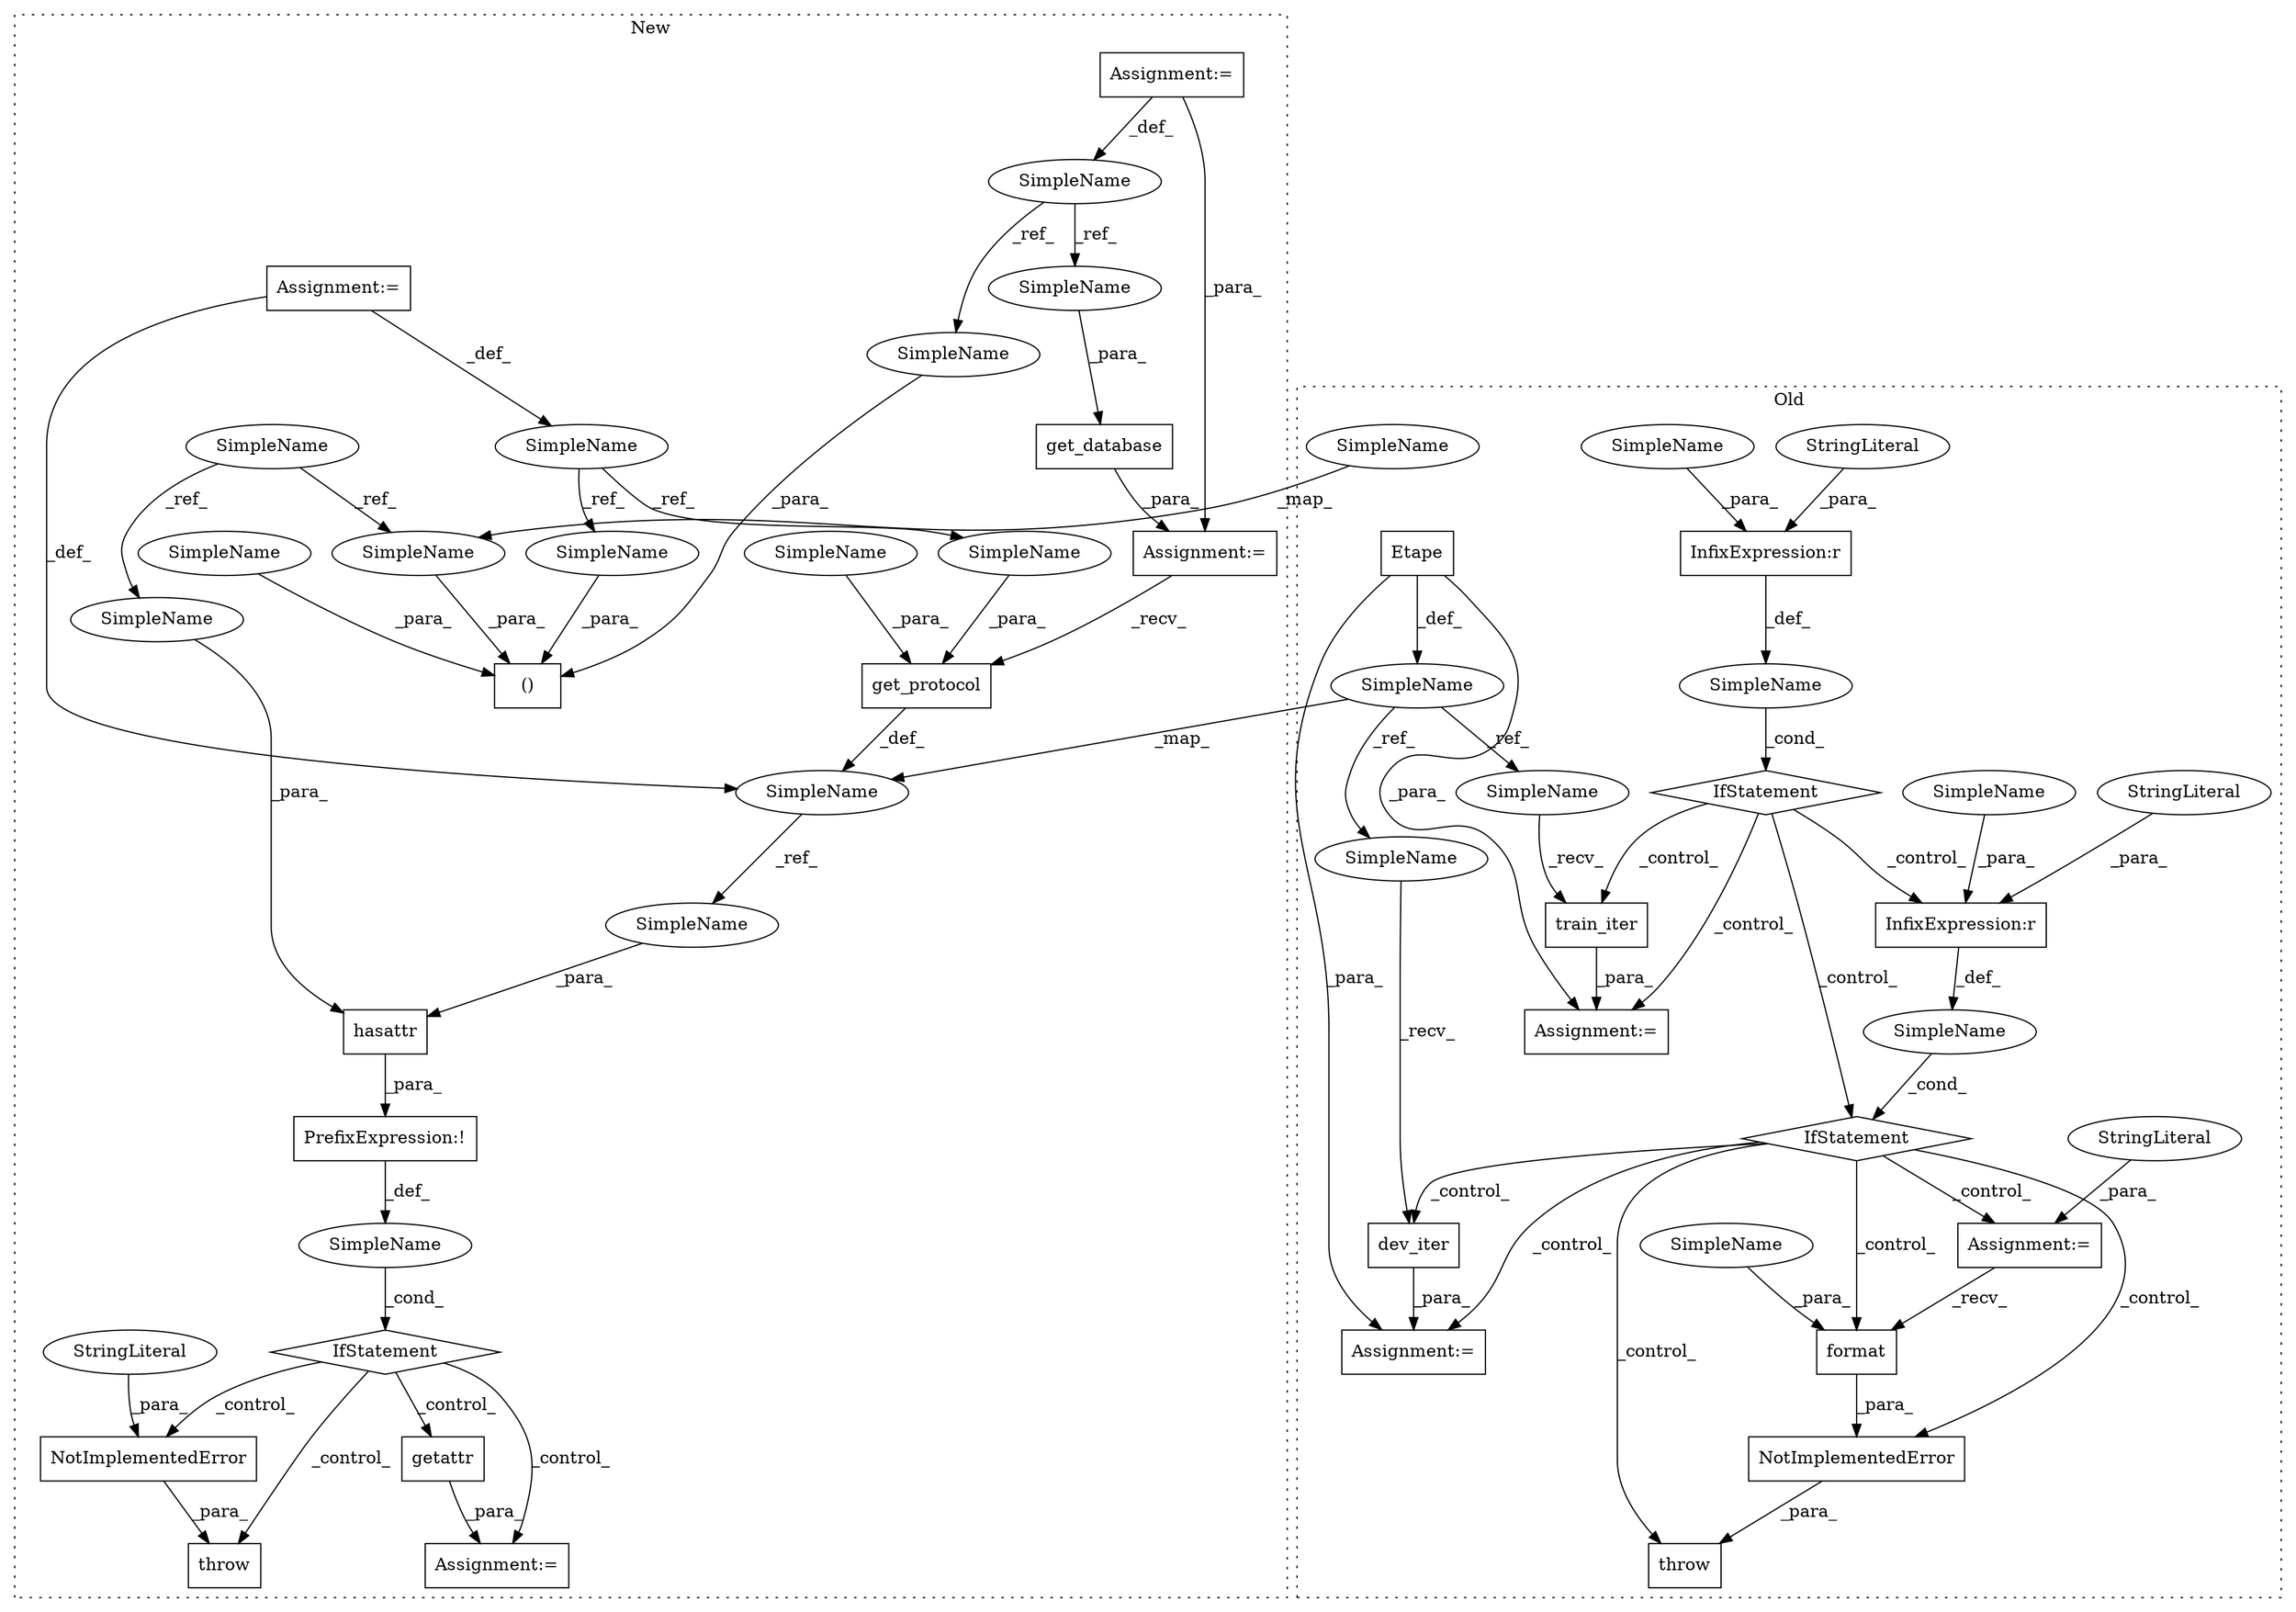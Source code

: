 digraph G {
subgraph cluster0 {
1 [label="NotImplementedError" a="32" s="2493,2531" l="20,1" shape="box"];
3 [label="SimpleName" a="42" s="" l="" shape="ellipse"];
4 [label="throw" a="53" s="2487" l="6" shape="box"];
6 [label="format" a="32" s="2517,2530" l="7,1" shape="box"];
11 [label="train_iter" a="32" s="2315" l="12" shape="box"];
13 [label="Etape" a="32" s="2236,2253" l="6,1" shape="box"];
14 [label="SimpleName" a="42" s="" l="" shape="ellipse"];
16 [label="dev_iter" a="32" s="2398" l="10" shape="box"];
17 [label="InfixExpression:r" a="27" s="2355" l="4" shape="box"];
18 [label="InfixExpression:r" a="27" s="2270" l="4" shape="box"];
22 [label="SimpleName" a="42" s="2227" l="8" shape="ellipse"];
25 [label="IfStatement" a="25" s="2260,2281" l="4,2" shape="diamond"];
28 [label="Assignment:=" a="7" s="2305" l="1" shape="box"];
29 [label="IfStatement" a="25" s="2345,2364" l="4,2" shape="diamond"];
32 [label="Assignment:=" a="7" s="2433" l="1" shape="box"];
34 [label="Assignment:=" a="7" s="2388" l="1" shape="box"];
36 [label="StringLiteral" a="45" s="2434" l="45" shape="ellipse"];
37 [label="StringLiteral" a="45" s="2274" l="7" shape="ellipse"];
38 [label="StringLiteral" a="45" s="2359" l="5" shape="ellipse"];
45 [label="SimpleName" a="42" s="2524" l="6" shape="ellipse"];
46 [label="SimpleName" a="42" s="2056" l="6" shape="ellipse"];
47 [label="SimpleName" a="42" s="2349" l="6" shape="ellipse"];
48 [label="SimpleName" a="42" s="2264" l="6" shape="ellipse"];
52 [label="SimpleName" a="42" s="2306" l="8" shape="ellipse"];
53 [label="SimpleName" a="42" s="2389" l="8" shape="ellipse"];
label = "Old";
style="dotted";
}
subgraph cluster1 {
2 [label="get_protocol" a="32" s="2237,2263" l="13,1" shape="box"];
5 [label="PrefixExpression:!" a="38" s="2274" l="1" shape="box"];
7 [label="NotImplementedError" a="32" s="2315,2337" l="20,1" shape="box"];
8 [label="SimpleName" a="42" s="" l="" shape="ellipse"];
9 [label="throw" a="53" s="2309" l="6" shape="box"];
10 [label="getattr" a="32" s="2365" l="9" shape="box"];
12 [label="get_database" a="32" s="2181,2212" l="13,1" shape="box"];
15 [label="StringLiteral" a="45" s="2335" l="2" shape="ellipse"];
19 [label="SimpleName" a="42" s="1905" l="2" shape="ellipse"];
20 [label="()" a="106" s="2087" l="59" shape="box"];
21 [label="SimpleName" a="42" s="1889" l="6" shape="ellipse"];
23 [label="SimpleName" a="42" s="2219" l="8" shape="ellipse"];
24 [label="IfStatement" a="25" s="2270,2299" l="4,2" shape="diamond"];
26 [label="SimpleName" a="42" s="1764" l="4" shape="ellipse"];
27 [label="hasattr" a="32" s="2275,2298" l="8,1" shape="box"];
30 [label="Assignment:=" a="7" s="1764" l="4" shape="box"];
31 [label="Assignment:=" a="7" s="2364" l="1" shape="box"];
33 [label="Assignment:=" a="7" s="2180" l="1" shape="box"];
35 [label="Assignment:=" a="7" s="1905" l="2" shape="box"];
39 [label="SimpleName" a="42" s="2194" l="2" shape="ellipse"];
40 [label="SimpleName" a="42" s="2087" l="2" shape="ellipse"];
41 [label="SimpleName" a="42" s="2255" l="8" shape="ellipse"];
42 [label="SimpleName" a="42" s="2119" l="8" shape="ellipse"];
43 [label="SimpleName" a="42" s="2140" l="6" shape="ellipse"];
44 [label="SimpleName" a="42" s="2292" l="6" shape="ellipse"];
49 [label="SimpleName" a="42" s="2283" l="8" shape="ellipse"];
50 [label="SimpleName" a="42" s="2250" l="4" shape="ellipse"];
51 [label="SimpleName" a="42" s="2102" l="4" shape="ellipse"];
label = "New";
style="dotted";
}
1 -> 4 [label="_para_"];
2 -> 23 [label="_def_"];
3 -> 25 [label="_cond_"];
5 -> 8 [label="_def_"];
6 -> 1 [label="_para_"];
7 -> 9 [label="_para_"];
8 -> 24 [label="_cond_"];
10 -> 31 [label="_para_"];
11 -> 28 [label="_para_"];
12 -> 33 [label="_para_"];
13 -> 22 [label="_def_"];
13 -> 28 [label="_para_"];
13 -> 34 [label="_para_"];
14 -> 29 [label="_cond_"];
15 -> 7 [label="_para_"];
16 -> 34 [label="_para_"];
17 -> 14 [label="_def_"];
18 -> 3 [label="_def_"];
19 -> 40 [label="_ref_"];
19 -> 39 [label="_ref_"];
21 -> 44 [label="_ref_"];
21 -> 43 [label="_ref_"];
22 -> 23 [label="_map_"];
22 -> 52 [label="_ref_"];
22 -> 53 [label="_ref_"];
23 -> 49 [label="_ref_"];
24 -> 9 [label="_control_"];
24 -> 10 [label="_control_"];
24 -> 31 [label="_control_"];
24 -> 7 [label="_control_"];
25 -> 29 [label="_control_"];
25 -> 11 [label="_control_"];
25 -> 17 [label="_control_"];
25 -> 28 [label="_control_"];
26 -> 50 [label="_ref_"];
26 -> 51 [label="_ref_"];
27 -> 5 [label="_para_"];
29 -> 4 [label="_control_"];
29 -> 6 [label="_control_"];
29 -> 32 [label="_control_"];
29 -> 16 [label="_control_"];
29 -> 34 [label="_control_"];
29 -> 1 [label="_control_"];
30 -> 26 [label="_def_"];
30 -> 23 [label="_def_"];
32 -> 6 [label="_recv_"];
33 -> 2 [label="_recv_"];
35 -> 19 [label="_def_"];
35 -> 33 [label="_para_"];
36 -> 32 [label="_para_"];
37 -> 18 [label="_para_"];
38 -> 17 [label="_para_"];
39 -> 12 [label="_para_"];
40 -> 20 [label="_para_"];
41 -> 2 [label="_para_"];
42 -> 20 [label="_para_"];
43 -> 20 [label="_para_"];
44 -> 27 [label="_para_"];
45 -> 6 [label="_para_"];
46 -> 43 [label="_map_"];
47 -> 17 [label="_para_"];
48 -> 18 [label="_para_"];
49 -> 27 [label="_para_"];
50 -> 2 [label="_para_"];
51 -> 20 [label="_para_"];
52 -> 11 [label="_recv_"];
53 -> 16 [label="_recv_"];
}